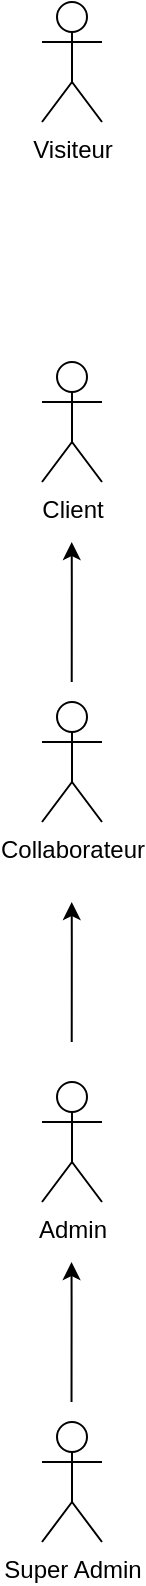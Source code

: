<mxfile version="24.7.1" type="github">
  <diagram name="Page-1" id="UkuJcM3pljA8nV-5dZbl">
    <mxGraphModel dx="2323" dy="1070" grid="1" gridSize="10" guides="1" tooltips="1" connect="1" arrows="1" fold="1" page="1" pageScale="1" pageWidth="827" pageHeight="1169" math="0" shadow="0">
      <root>
        <mxCell id="0" />
        <mxCell id="1" parent="0" />
        <mxCell id="bM4iR_tVpDUXSTGg7Oxy-1" value="Super Admin" style="shape=umlActor;verticalLabelPosition=bottom;verticalAlign=top;html=1;" vertex="1" parent="1">
          <mxGeometry x="90" y="920" width="30" height="60" as="geometry" />
        </mxCell>
        <mxCell id="bM4iR_tVpDUXSTGg7Oxy-2" value="Admin" style="shape=umlActor;verticalLabelPosition=bottom;verticalAlign=top;html=1;" vertex="1" parent="1">
          <mxGeometry x="90" y="750" width="30" height="60" as="geometry" />
        </mxCell>
        <mxCell id="bM4iR_tVpDUXSTGg7Oxy-3" value="Collaborateur&lt;div&gt;&lt;br&gt;&lt;/div&gt;" style="shape=umlActor;verticalLabelPosition=bottom;verticalAlign=top;html=1;" vertex="1" parent="1">
          <mxGeometry x="90" y="560" width="30" height="60" as="geometry" />
        </mxCell>
        <mxCell id="bM4iR_tVpDUXSTGg7Oxy-4" value="&lt;div&gt;Client&lt;/div&gt;" style="shape=umlActor;verticalLabelPosition=bottom;verticalAlign=top;html=1;" vertex="1" parent="1">
          <mxGeometry x="90" y="390" width="30" height="60" as="geometry" />
        </mxCell>
        <mxCell id="bM4iR_tVpDUXSTGg7Oxy-5" value="&lt;div&gt;Visiteur&lt;/div&gt;" style="shape=umlActor;verticalLabelPosition=bottom;verticalAlign=top;html=1;" vertex="1" parent="1">
          <mxGeometry x="90" y="210" width="30" height="60" as="geometry" />
        </mxCell>
        <mxCell id="bM4iR_tVpDUXSTGg7Oxy-9" style="edgeStyle=orthogonalEdgeStyle;rounded=0;orthogonalLoop=1;jettySize=auto;html=1;" edge="1" parent="1">
          <mxGeometry relative="1" as="geometry">
            <mxPoint x="104.86" y="730" as="sourcePoint" />
            <mxPoint x="104.86" y="660" as="targetPoint" />
            <Array as="points">
              <mxPoint x="104.86" y="680" />
              <mxPoint x="104.86" y="680" />
            </Array>
          </mxGeometry>
        </mxCell>
        <mxCell id="bM4iR_tVpDUXSTGg7Oxy-10" style="edgeStyle=orthogonalEdgeStyle;rounded=0;orthogonalLoop=1;jettySize=auto;html=1;" edge="1" parent="1">
          <mxGeometry relative="1" as="geometry">
            <mxPoint x="104.86" y="550" as="sourcePoint" />
            <mxPoint x="104.86" y="480" as="targetPoint" />
            <Array as="points">
              <mxPoint x="104.86" y="500" />
              <mxPoint x="104.86" y="500" />
            </Array>
          </mxGeometry>
        </mxCell>
        <mxCell id="bM4iR_tVpDUXSTGg7Oxy-13" style="edgeStyle=orthogonalEdgeStyle;rounded=0;orthogonalLoop=1;jettySize=auto;html=1;" edge="1" parent="1">
          <mxGeometry relative="1" as="geometry">
            <mxPoint x="104.76" y="910" as="sourcePoint" />
            <mxPoint x="104.76" y="840" as="targetPoint" />
            <Array as="points">
              <mxPoint x="104.76" y="860" />
              <mxPoint x="104.76" y="860" />
            </Array>
          </mxGeometry>
        </mxCell>
      </root>
    </mxGraphModel>
  </diagram>
</mxfile>
